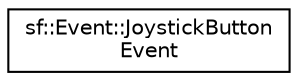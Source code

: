 digraph "Graphical Class Hierarchy"
{
  edge [fontname="Helvetica",fontsize="10",labelfontname="Helvetica",labelfontsize="10"];
  node [fontname="Helvetica",fontsize="10",shape=record];
  rankdir="LR";
  Node0 [label="sf::Event::JoystickButton\lEvent",height=0.2,width=0.4,color="black", fillcolor="white", style="filled",URL="$structsf_1_1_event_1_1_joystick_button_event.html",tooltip="Joystick buttons events parameters (JoystickButtonPressed, JoystickButtonReleased) ..."];
}
